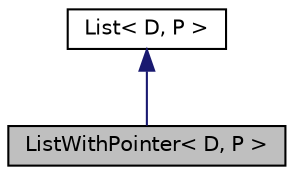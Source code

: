 digraph "ListWithPointer&lt; D, P &gt;"
{
  edge [fontname="Helvetica",fontsize="10",labelfontname="Helvetica",labelfontsize="10"];
  node [fontname="Helvetica",fontsize="10",shape=record];
  Node1 [label="ListWithPointer\< D, P \>",height=0.2,width=0.4,color="black", fillcolor="grey75", style="filled", fontcolor="black"];
  Node2 -> Node1 [dir="back",color="midnightblue",fontsize="10",style="solid"];
  Node2 [label="List\< D, P \>",height=0.2,width=0.4,color="black", fillcolor="white", style="filled",URL="$class_list.html",tooltip="Libreria que genera un template de una clase abstracta list. "];
}
